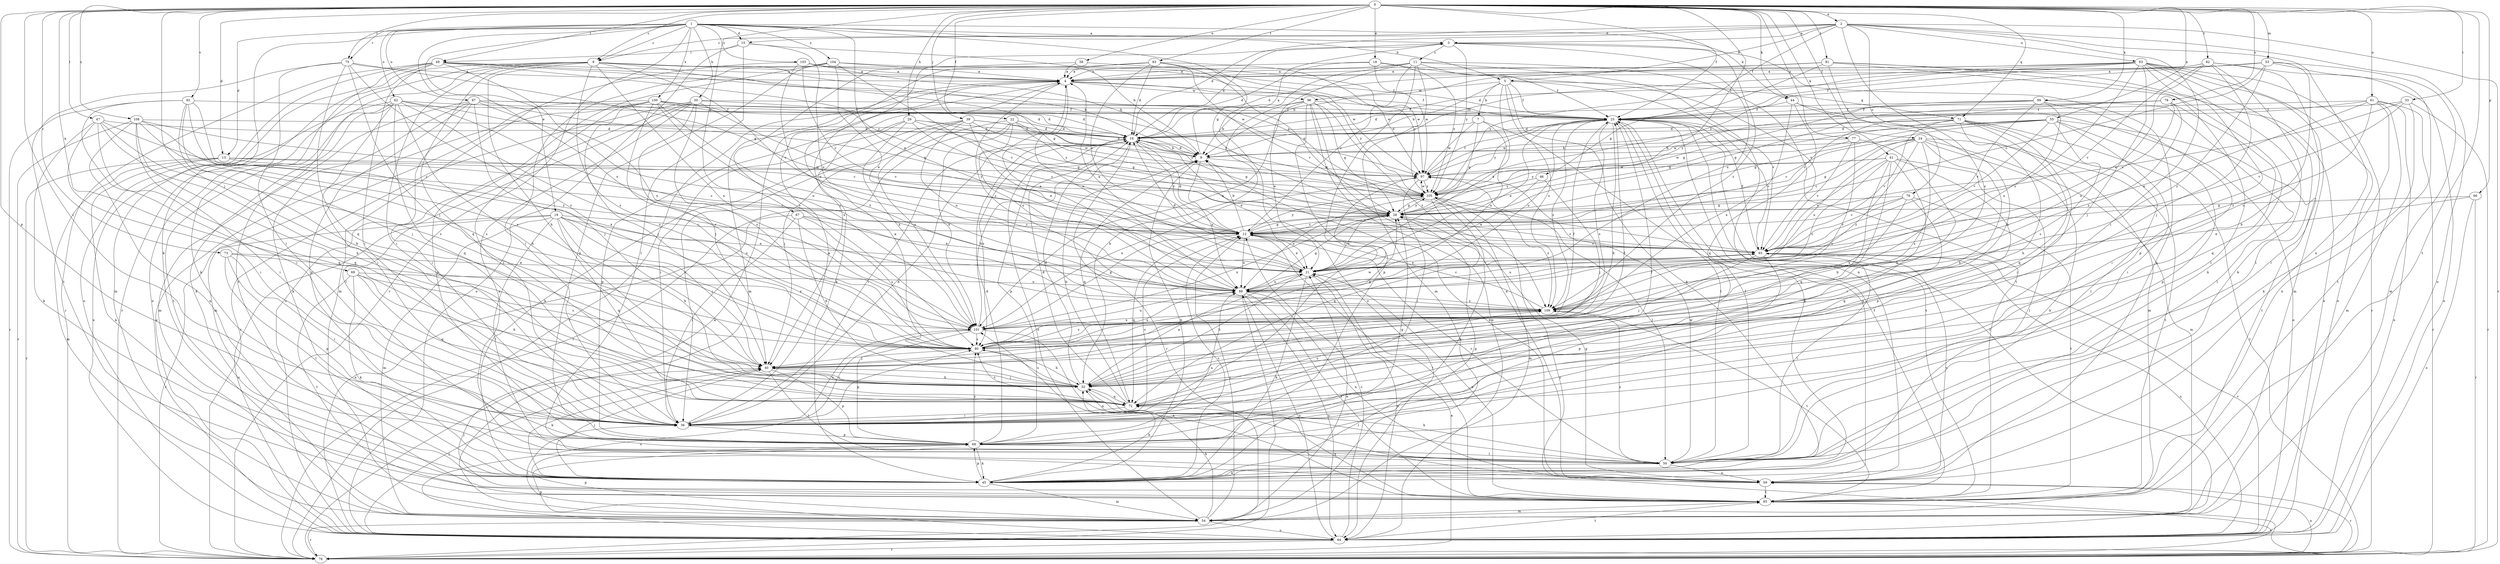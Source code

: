 strict digraph  {
0;
1;
2;
3;
4;
5;
7;
8;
9;
11;
12;
13;
15;
16;
18;
19;
21;
22;
24;
25;
28;
29;
30;
32;
33;
36;
39;
40;
41;
44;
45;
46;
47;
49;
50;
53;
54;
55;
58;
59;
61;
62;
63;
64;
66;
67;
68;
69;
71;
72;
73;
75;
76;
77;
78;
79;
80;
81;
82;
83;
85;
87;
88;
92;
93;
96;
97;
99;
100;
101;
103;
104;
105;
108;
109;
0 -> 2  [label=a];
0 -> 9  [label=c];
0 -> 13  [label=d];
0 -> 18  [label=e];
0 -> 22  [label=f];
0 -> 24  [label=f];
0 -> 25  [label=f];
0 -> 29  [label=h];
0 -> 33  [label=i];
0 -> 36  [label=i];
0 -> 39  [label=j];
0 -> 40  [label=j];
0 -> 41  [label=k];
0 -> 44  [label=k];
0 -> 46  [label=l];
0 -> 47  [label=l];
0 -> 49  [label=l];
0 -> 53  [label=m];
0 -> 55  [label=n];
0 -> 58  [label=n];
0 -> 61  [label=o];
0 -> 66  [label=p];
0 -> 67  [label=p];
0 -> 68  [label=p];
0 -> 69  [label=q];
0 -> 71  [label=q];
0 -> 73  [label=r];
0 -> 75  [label=r];
0 -> 77  [label=s];
0 -> 78  [label=s];
0 -> 81  [label=t];
0 -> 82  [label=t];
0 -> 83  [label=t];
0 -> 85  [label=t];
0 -> 92  [label=v];
0 -> 99  [label=x];
0 -> 108  [label=z];
1 -> 3  [label=a];
1 -> 5  [label=b];
1 -> 9  [label=c];
1 -> 13  [label=d];
1 -> 15  [label=d];
1 -> 19  [label=e];
1 -> 21  [label=e];
1 -> 28  [label=g];
1 -> 30  [label=h];
1 -> 44  [label=k];
1 -> 45  [label=k];
1 -> 62  [label=o];
1 -> 75  [label=r];
1 -> 76  [label=r];
1 -> 87  [label=u];
1 -> 100  [label=x];
1 -> 101  [label=x];
1 -> 103  [label=y];
1 -> 104  [label=y];
2 -> 3  [label=a];
2 -> 5  [label=b];
2 -> 9  [label=c];
2 -> 15  [label=d];
2 -> 16  [label=d];
2 -> 25  [label=f];
2 -> 36  [label=i];
2 -> 59  [label=n];
2 -> 63  [label=o];
2 -> 64  [label=o];
2 -> 76  [label=r];
2 -> 79  [label=s];
2 -> 80  [label=s];
3 -> 11  [label=c];
3 -> 16  [label=d];
3 -> 40  [label=j];
3 -> 59  [label=n];
3 -> 88  [label=u];
3 -> 105  [label=y];
3 -> 109  [label=z];
4 -> 25  [label=f];
4 -> 45  [label=k];
4 -> 76  [label=r];
4 -> 88  [label=u];
4 -> 96  [label=w];
4 -> 105  [label=y];
4 -> 109  [label=z];
5 -> 7  [label=b];
5 -> 8  [label=b];
5 -> 21  [label=e];
5 -> 25  [label=f];
5 -> 45  [label=k];
5 -> 71  [label=q];
5 -> 93  [label=v];
5 -> 96  [label=w];
5 -> 109  [label=z];
7 -> 16  [label=d];
7 -> 28  [label=g];
7 -> 45  [label=k];
7 -> 88  [label=u];
7 -> 97  [label=w];
8 -> 3  [label=a];
8 -> 16  [label=d];
8 -> 72  [label=q];
8 -> 88  [label=u];
8 -> 97  [label=w];
9 -> 4  [label=a];
9 -> 25  [label=f];
9 -> 28  [label=g];
9 -> 32  [label=h];
9 -> 36  [label=i];
9 -> 64  [label=o];
9 -> 72  [label=q];
9 -> 76  [label=r];
9 -> 80  [label=s];
9 -> 85  [label=t];
9 -> 93  [label=v];
9 -> 101  [label=x];
9 -> 105  [label=y];
11 -> 4  [label=a];
11 -> 12  [label=c];
11 -> 25  [label=f];
11 -> 36  [label=i];
11 -> 54  [label=m];
11 -> 59  [label=n];
11 -> 64  [label=o];
11 -> 85  [label=t];
11 -> 101  [label=x];
12 -> 8  [label=b];
12 -> 16  [label=d];
12 -> 21  [label=e];
12 -> 28  [label=g];
12 -> 72  [label=q];
12 -> 85  [label=t];
12 -> 88  [label=u];
12 -> 93  [label=v];
12 -> 105  [label=y];
13 -> 12  [label=c];
13 -> 45  [label=k];
13 -> 54  [label=m];
13 -> 76  [label=r];
13 -> 97  [label=w];
13 -> 105  [label=y];
15 -> 8  [label=b];
15 -> 49  [label=l];
15 -> 50  [label=l];
15 -> 64  [label=o];
15 -> 88  [label=u];
16 -> 8  [label=b];
16 -> 12  [label=c];
16 -> 21  [label=e];
16 -> 28  [label=g];
16 -> 36  [label=i];
16 -> 68  [label=p];
16 -> 76  [label=r];
16 -> 80  [label=s];
18 -> 4  [label=a];
18 -> 16  [label=d];
18 -> 93  [label=v];
18 -> 97  [label=w];
18 -> 105  [label=y];
19 -> 12  [label=c];
19 -> 21  [label=e];
19 -> 32  [label=h];
19 -> 40  [label=j];
19 -> 50  [label=l];
19 -> 54  [label=m];
19 -> 64  [label=o];
19 -> 72  [label=q];
19 -> 76  [label=r];
19 -> 88  [label=u];
21 -> 4  [label=a];
21 -> 16  [label=d];
21 -> 32  [label=h];
21 -> 45  [label=k];
21 -> 64  [label=o];
21 -> 88  [label=u];
21 -> 93  [label=v];
22 -> 16  [label=d];
22 -> 28  [label=g];
22 -> 40  [label=j];
22 -> 76  [label=r];
22 -> 88  [label=u];
22 -> 101  [label=x];
22 -> 105  [label=y];
24 -> 8  [label=b];
24 -> 12  [label=c];
24 -> 28  [label=g];
24 -> 32  [label=h];
24 -> 45  [label=k];
24 -> 54  [label=m];
24 -> 80  [label=s];
24 -> 85  [label=t];
24 -> 88  [label=u];
24 -> 109  [label=z];
25 -> 16  [label=d];
25 -> 21  [label=e];
25 -> 32  [label=h];
25 -> 50  [label=l];
25 -> 59  [label=n];
25 -> 80  [label=s];
25 -> 85  [label=t];
25 -> 88  [label=u];
25 -> 93  [label=v];
25 -> 105  [label=y];
25 -> 109  [label=z];
28 -> 12  [label=c];
28 -> 21  [label=e];
28 -> 93  [label=v];
28 -> 101  [label=x];
28 -> 105  [label=y];
29 -> 12  [label=c];
29 -> 16  [label=d];
29 -> 28  [label=g];
29 -> 36  [label=i];
29 -> 68  [label=p];
29 -> 101  [label=x];
29 -> 105  [label=y];
30 -> 16  [label=d];
30 -> 25  [label=f];
30 -> 40  [label=j];
30 -> 50  [label=l];
30 -> 59  [label=n];
30 -> 68  [label=p];
30 -> 76  [label=r];
30 -> 80  [label=s];
30 -> 93  [label=v];
32 -> 4  [label=a];
32 -> 16  [label=d];
32 -> 21  [label=e];
32 -> 25  [label=f];
32 -> 40  [label=j];
32 -> 50  [label=l];
32 -> 72  [label=q];
32 -> 80  [label=s];
33 -> 12  [label=c];
33 -> 25  [label=f];
33 -> 59  [label=n];
33 -> 76  [label=r];
33 -> 93  [label=v];
36 -> 4  [label=a];
36 -> 12  [label=c];
36 -> 16  [label=d];
36 -> 25  [label=f];
36 -> 68  [label=p];
36 -> 101  [label=x];
39 -> 8  [label=b];
39 -> 16  [label=d];
39 -> 21  [label=e];
39 -> 36  [label=i];
39 -> 45  [label=k];
39 -> 88  [label=u];
39 -> 97  [label=w];
39 -> 101  [label=x];
40 -> 32  [label=h];
40 -> 45  [label=k];
40 -> 50  [label=l];
40 -> 68  [label=p];
40 -> 97  [label=w];
41 -> 32  [label=h];
41 -> 36  [label=i];
41 -> 50  [label=l];
41 -> 68  [label=p];
41 -> 72  [label=q];
41 -> 93  [label=v];
41 -> 97  [label=w];
41 -> 105  [label=y];
41 -> 109  [label=z];
44 -> 25  [label=f];
44 -> 54  [label=m];
44 -> 64  [label=o];
44 -> 72  [label=q];
44 -> 101  [label=x];
45 -> 8  [label=b];
45 -> 12  [label=c];
45 -> 28  [label=g];
45 -> 32  [label=h];
45 -> 40  [label=j];
45 -> 54  [label=m];
45 -> 68  [label=p];
46 -> 21  [label=e];
46 -> 40  [label=j];
46 -> 105  [label=y];
47 -> 12  [label=c];
47 -> 16  [label=d];
47 -> 32  [label=h];
47 -> 36  [label=i];
47 -> 45  [label=k];
47 -> 72  [label=q];
47 -> 80  [label=s];
49 -> 4  [label=a];
49 -> 8  [label=b];
49 -> 36  [label=i];
49 -> 45  [label=k];
49 -> 54  [label=m];
49 -> 64  [label=o];
49 -> 76  [label=r];
49 -> 97  [label=w];
49 -> 101  [label=x];
49 -> 105  [label=y];
50 -> 12  [label=c];
50 -> 25  [label=f];
50 -> 32  [label=h];
50 -> 45  [label=k];
50 -> 59  [label=n];
50 -> 97  [label=w];
50 -> 109  [label=z];
53 -> 4  [label=a];
53 -> 12  [label=c];
53 -> 54  [label=m];
53 -> 80  [label=s];
53 -> 85  [label=t];
53 -> 105  [label=y];
53 -> 109  [label=z];
54 -> 12  [label=c];
54 -> 16  [label=d];
54 -> 21  [label=e];
54 -> 32  [label=h];
54 -> 36  [label=i];
54 -> 64  [label=o];
54 -> 68  [label=p];
54 -> 76  [label=r];
55 -> 12  [label=c];
55 -> 16  [label=d];
55 -> 28  [label=g];
55 -> 36  [label=i];
55 -> 68  [label=p];
55 -> 80  [label=s];
55 -> 85  [label=t];
55 -> 93  [label=v];
55 -> 97  [label=w];
58 -> 4  [label=a];
58 -> 80  [label=s];
58 -> 97  [label=w];
59 -> 8  [label=b];
59 -> 28  [label=g];
59 -> 76  [label=r];
59 -> 85  [label=t];
59 -> 93  [label=v];
61 -> 21  [label=e];
61 -> 25  [label=f];
61 -> 45  [label=k];
61 -> 54  [label=m];
61 -> 64  [label=o];
61 -> 76  [label=r];
61 -> 105  [label=y];
61 -> 109  [label=z];
62 -> 8  [label=b];
62 -> 25  [label=f];
62 -> 32  [label=h];
62 -> 36  [label=i];
62 -> 45  [label=k];
62 -> 64  [label=o];
62 -> 72  [label=q];
62 -> 80  [label=s];
62 -> 85  [label=t];
62 -> 109  [label=z];
63 -> 4  [label=a];
63 -> 8  [label=b];
63 -> 16  [label=d];
63 -> 25  [label=f];
63 -> 40  [label=j];
63 -> 45  [label=k];
63 -> 50  [label=l];
63 -> 54  [label=m];
63 -> 64  [label=o];
63 -> 68  [label=p];
63 -> 76  [label=r];
63 -> 105  [label=y];
63 -> 109  [label=z];
64 -> 12  [label=c];
64 -> 25  [label=f];
64 -> 40  [label=j];
64 -> 68  [label=p];
64 -> 76  [label=r];
64 -> 80  [label=s];
64 -> 85  [label=t];
64 -> 88  [label=u];
64 -> 93  [label=v];
66 -> 21  [label=e];
66 -> 28  [label=g];
66 -> 64  [label=o];
66 -> 76  [label=r];
67 -> 12  [label=c];
67 -> 21  [label=e];
67 -> 32  [label=h];
67 -> 36  [label=i];
67 -> 64  [label=o];
67 -> 80  [label=s];
68 -> 16  [label=d];
68 -> 28  [label=g];
68 -> 45  [label=k];
68 -> 50  [label=l];
68 -> 80  [label=s];
68 -> 88  [label=u];
69 -> 32  [label=h];
69 -> 45  [label=k];
69 -> 72  [label=q];
69 -> 80  [label=s];
69 -> 85  [label=t];
69 -> 88  [label=u];
71 -> 16  [label=d];
71 -> 28  [label=g];
71 -> 32  [label=h];
71 -> 36  [label=i];
71 -> 50  [label=l];
71 -> 72  [label=q];
71 -> 76  [label=r];
71 -> 93  [label=v];
71 -> 97  [label=w];
72 -> 8  [label=b];
72 -> 16  [label=d];
72 -> 36  [label=i];
72 -> 80  [label=s];
72 -> 109  [label=z];
73 -> 21  [label=e];
73 -> 36  [label=i];
73 -> 50  [label=l];
73 -> 68  [label=p];
73 -> 101  [label=x];
75 -> 4  [label=a];
75 -> 28  [label=g];
75 -> 36  [label=i];
75 -> 40  [label=j];
75 -> 72  [label=q];
75 -> 80  [label=s];
75 -> 85  [label=t];
76 -> 4  [label=a];
76 -> 21  [label=e];
76 -> 59  [label=n];
76 -> 105  [label=y];
77 -> 8  [label=b];
77 -> 32  [label=h];
77 -> 80  [label=s];
77 -> 93  [label=v];
77 -> 97  [label=w];
78 -> 12  [label=c];
78 -> 25  [label=f];
78 -> 28  [label=g];
78 -> 72  [label=q];
78 -> 88  [label=u];
78 -> 109  [label=z];
79 -> 12  [label=c];
79 -> 28  [label=g];
79 -> 72  [label=q];
79 -> 85  [label=t];
79 -> 93  [label=v];
79 -> 101  [label=x];
80 -> 25  [label=f];
80 -> 28  [label=g];
80 -> 32  [label=h];
80 -> 40  [label=j];
80 -> 88  [label=u];
81 -> 4  [label=a];
81 -> 8  [label=b];
81 -> 28  [label=g];
81 -> 32  [label=h];
81 -> 45  [label=k];
81 -> 50  [label=l];
81 -> 64  [label=o];
82 -> 4  [label=a];
82 -> 16  [label=d];
82 -> 21  [label=e];
82 -> 32  [label=h];
82 -> 40  [label=j];
82 -> 50  [label=l];
82 -> 64  [label=o];
82 -> 93  [label=v];
83 -> 4  [label=a];
83 -> 12  [label=c];
83 -> 16  [label=d];
83 -> 28  [label=g];
83 -> 54  [label=m];
83 -> 93  [label=v];
83 -> 105  [label=y];
85 -> 21  [label=e];
85 -> 25  [label=f];
85 -> 40  [label=j];
85 -> 54  [label=m];
85 -> 72  [label=q];
85 -> 76  [label=r];
85 -> 101  [label=x];
87 -> 16  [label=d];
87 -> 25  [label=f];
87 -> 28  [label=g];
87 -> 36  [label=i];
87 -> 40  [label=j];
87 -> 45  [label=k];
87 -> 54  [label=m];
87 -> 68  [label=p];
87 -> 88  [label=u];
88 -> 4  [label=a];
88 -> 28  [label=g];
88 -> 59  [label=n];
88 -> 64  [label=o];
88 -> 76  [label=r];
88 -> 85  [label=t];
88 -> 109  [label=z];
92 -> 25  [label=f];
92 -> 32  [label=h];
92 -> 36  [label=i];
92 -> 40  [label=j];
92 -> 76  [label=r];
92 -> 80  [label=s];
92 -> 109  [label=z];
93 -> 21  [label=e];
93 -> 25  [label=f];
93 -> 40  [label=j];
93 -> 50  [label=l];
93 -> 64  [label=o];
93 -> 68  [label=p];
93 -> 88  [label=u];
96 -> 8  [label=b];
96 -> 21  [label=e];
96 -> 25  [label=f];
96 -> 28  [label=g];
96 -> 32  [label=h];
96 -> 59  [label=n];
96 -> 64  [label=o];
96 -> 68  [label=p];
96 -> 109  [label=z];
97 -> 25  [label=f];
97 -> 36  [label=i];
97 -> 50  [label=l];
97 -> 101  [label=x];
97 -> 105  [label=y];
99 -> 16  [label=d];
99 -> 25  [label=f];
99 -> 28  [label=g];
99 -> 36  [label=i];
99 -> 50  [label=l];
99 -> 88  [label=u];
99 -> 93  [label=v];
100 -> 16  [label=d];
100 -> 25  [label=f];
100 -> 36  [label=i];
100 -> 40  [label=j];
100 -> 54  [label=m];
100 -> 64  [label=o];
100 -> 80  [label=s];
100 -> 101  [label=x];
100 -> 105  [label=y];
100 -> 109  [label=z];
101 -> 8  [label=b];
101 -> 28  [label=g];
101 -> 36  [label=i];
101 -> 59  [label=n];
101 -> 68  [label=p];
101 -> 80  [label=s];
101 -> 88  [label=u];
103 -> 4  [label=a];
103 -> 8  [label=b];
103 -> 12  [label=c];
103 -> 54  [label=m];
103 -> 88  [label=u];
103 -> 97  [label=w];
104 -> 4  [label=a];
104 -> 21  [label=e];
104 -> 36  [label=i];
104 -> 64  [label=o];
104 -> 68  [label=p];
104 -> 93  [label=v];
104 -> 97  [label=w];
105 -> 28  [label=g];
105 -> 45  [label=k];
105 -> 54  [label=m];
105 -> 72  [label=q];
105 -> 88  [label=u];
105 -> 97  [label=w];
105 -> 109  [label=z];
108 -> 12  [label=c];
108 -> 16  [label=d];
108 -> 36  [label=i];
108 -> 59  [label=n];
108 -> 72  [label=q];
108 -> 76  [label=r];
108 -> 80  [label=s];
108 -> 101  [label=x];
109 -> 12  [label=c];
109 -> 80  [label=s];
109 -> 85  [label=t];
109 -> 101  [label=x];
}
